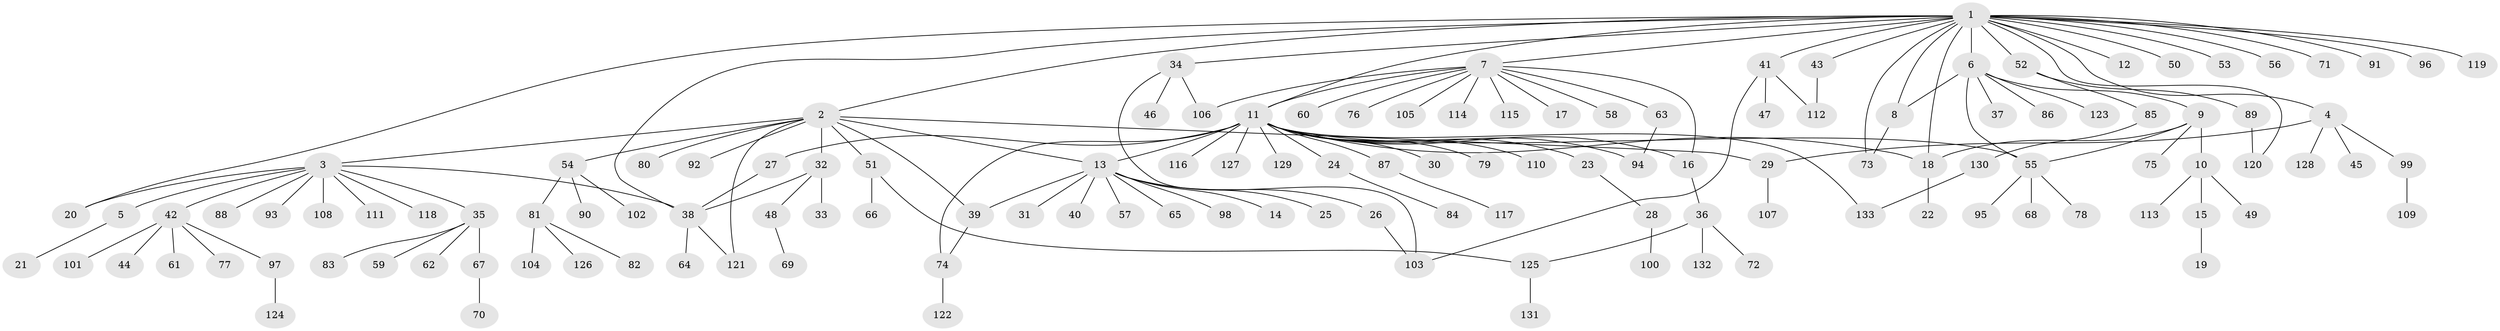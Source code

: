 // Generated by graph-tools (version 1.1) at 2025/01/03/09/25 03:01:56]
// undirected, 133 vertices, 157 edges
graph export_dot {
graph [start="1"]
  node [color=gray90,style=filled];
  1;
  2;
  3;
  4;
  5;
  6;
  7;
  8;
  9;
  10;
  11;
  12;
  13;
  14;
  15;
  16;
  17;
  18;
  19;
  20;
  21;
  22;
  23;
  24;
  25;
  26;
  27;
  28;
  29;
  30;
  31;
  32;
  33;
  34;
  35;
  36;
  37;
  38;
  39;
  40;
  41;
  42;
  43;
  44;
  45;
  46;
  47;
  48;
  49;
  50;
  51;
  52;
  53;
  54;
  55;
  56;
  57;
  58;
  59;
  60;
  61;
  62;
  63;
  64;
  65;
  66;
  67;
  68;
  69;
  70;
  71;
  72;
  73;
  74;
  75;
  76;
  77;
  78;
  79;
  80;
  81;
  82;
  83;
  84;
  85;
  86;
  87;
  88;
  89;
  90;
  91;
  92;
  93;
  94;
  95;
  96;
  97;
  98;
  99;
  100;
  101;
  102;
  103;
  104;
  105;
  106;
  107;
  108;
  109;
  110;
  111;
  112;
  113;
  114;
  115;
  116;
  117;
  118;
  119;
  120;
  121;
  122;
  123;
  124;
  125;
  126;
  127;
  128;
  129;
  130;
  131;
  132;
  133;
  1 -- 2;
  1 -- 4;
  1 -- 6;
  1 -- 7;
  1 -- 8;
  1 -- 11;
  1 -- 12;
  1 -- 18;
  1 -- 20;
  1 -- 34;
  1 -- 38;
  1 -- 41;
  1 -- 43;
  1 -- 50;
  1 -- 52;
  1 -- 53;
  1 -- 56;
  1 -- 71;
  1 -- 73;
  1 -- 91;
  1 -- 96;
  1 -- 119;
  1 -- 120;
  2 -- 3;
  2 -- 13;
  2 -- 29;
  2 -- 32;
  2 -- 39;
  2 -- 51;
  2 -- 54;
  2 -- 80;
  2 -- 92;
  2 -- 121;
  3 -- 5;
  3 -- 20;
  3 -- 35;
  3 -- 38;
  3 -- 42;
  3 -- 88;
  3 -- 93;
  3 -- 108;
  3 -- 111;
  3 -- 118;
  4 -- 29;
  4 -- 45;
  4 -- 99;
  4 -- 128;
  5 -- 21;
  6 -- 8;
  6 -- 9;
  6 -- 37;
  6 -- 55;
  6 -- 86;
  6 -- 123;
  7 -- 11;
  7 -- 16;
  7 -- 17;
  7 -- 58;
  7 -- 60;
  7 -- 63;
  7 -- 76;
  7 -- 105;
  7 -- 106;
  7 -- 114;
  7 -- 115;
  8 -- 73;
  9 -- 10;
  9 -- 18;
  9 -- 55;
  9 -- 75;
  10 -- 15;
  10 -- 49;
  10 -- 113;
  11 -- 13;
  11 -- 16;
  11 -- 18;
  11 -- 23;
  11 -- 24;
  11 -- 27;
  11 -- 30;
  11 -- 55;
  11 -- 74;
  11 -- 79;
  11 -- 87;
  11 -- 94;
  11 -- 110;
  11 -- 116;
  11 -- 127;
  11 -- 129;
  11 -- 133;
  13 -- 14;
  13 -- 25;
  13 -- 26;
  13 -- 31;
  13 -- 39;
  13 -- 40;
  13 -- 57;
  13 -- 65;
  13 -- 98;
  15 -- 19;
  16 -- 36;
  18 -- 22;
  23 -- 28;
  24 -- 84;
  26 -- 103;
  27 -- 38;
  28 -- 100;
  29 -- 107;
  32 -- 33;
  32 -- 38;
  32 -- 48;
  34 -- 46;
  34 -- 103;
  34 -- 106;
  35 -- 59;
  35 -- 62;
  35 -- 67;
  35 -- 83;
  36 -- 72;
  36 -- 125;
  36 -- 132;
  38 -- 64;
  38 -- 121;
  39 -- 74;
  41 -- 47;
  41 -- 103;
  41 -- 112;
  42 -- 44;
  42 -- 61;
  42 -- 77;
  42 -- 97;
  42 -- 101;
  43 -- 112;
  48 -- 69;
  51 -- 66;
  51 -- 125;
  52 -- 85;
  52 -- 89;
  54 -- 81;
  54 -- 90;
  54 -- 102;
  55 -- 68;
  55 -- 78;
  55 -- 95;
  63 -- 94;
  67 -- 70;
  74 -- 122;
  81 -- 82;
  81 -- 104;
  81 -- 126;
  85 -- 130;
  87 -- 117;
  89 -- 120;
  97 -- 124;
  99 -- 109;
  125 -- 131;
  130 -- 133;
}
